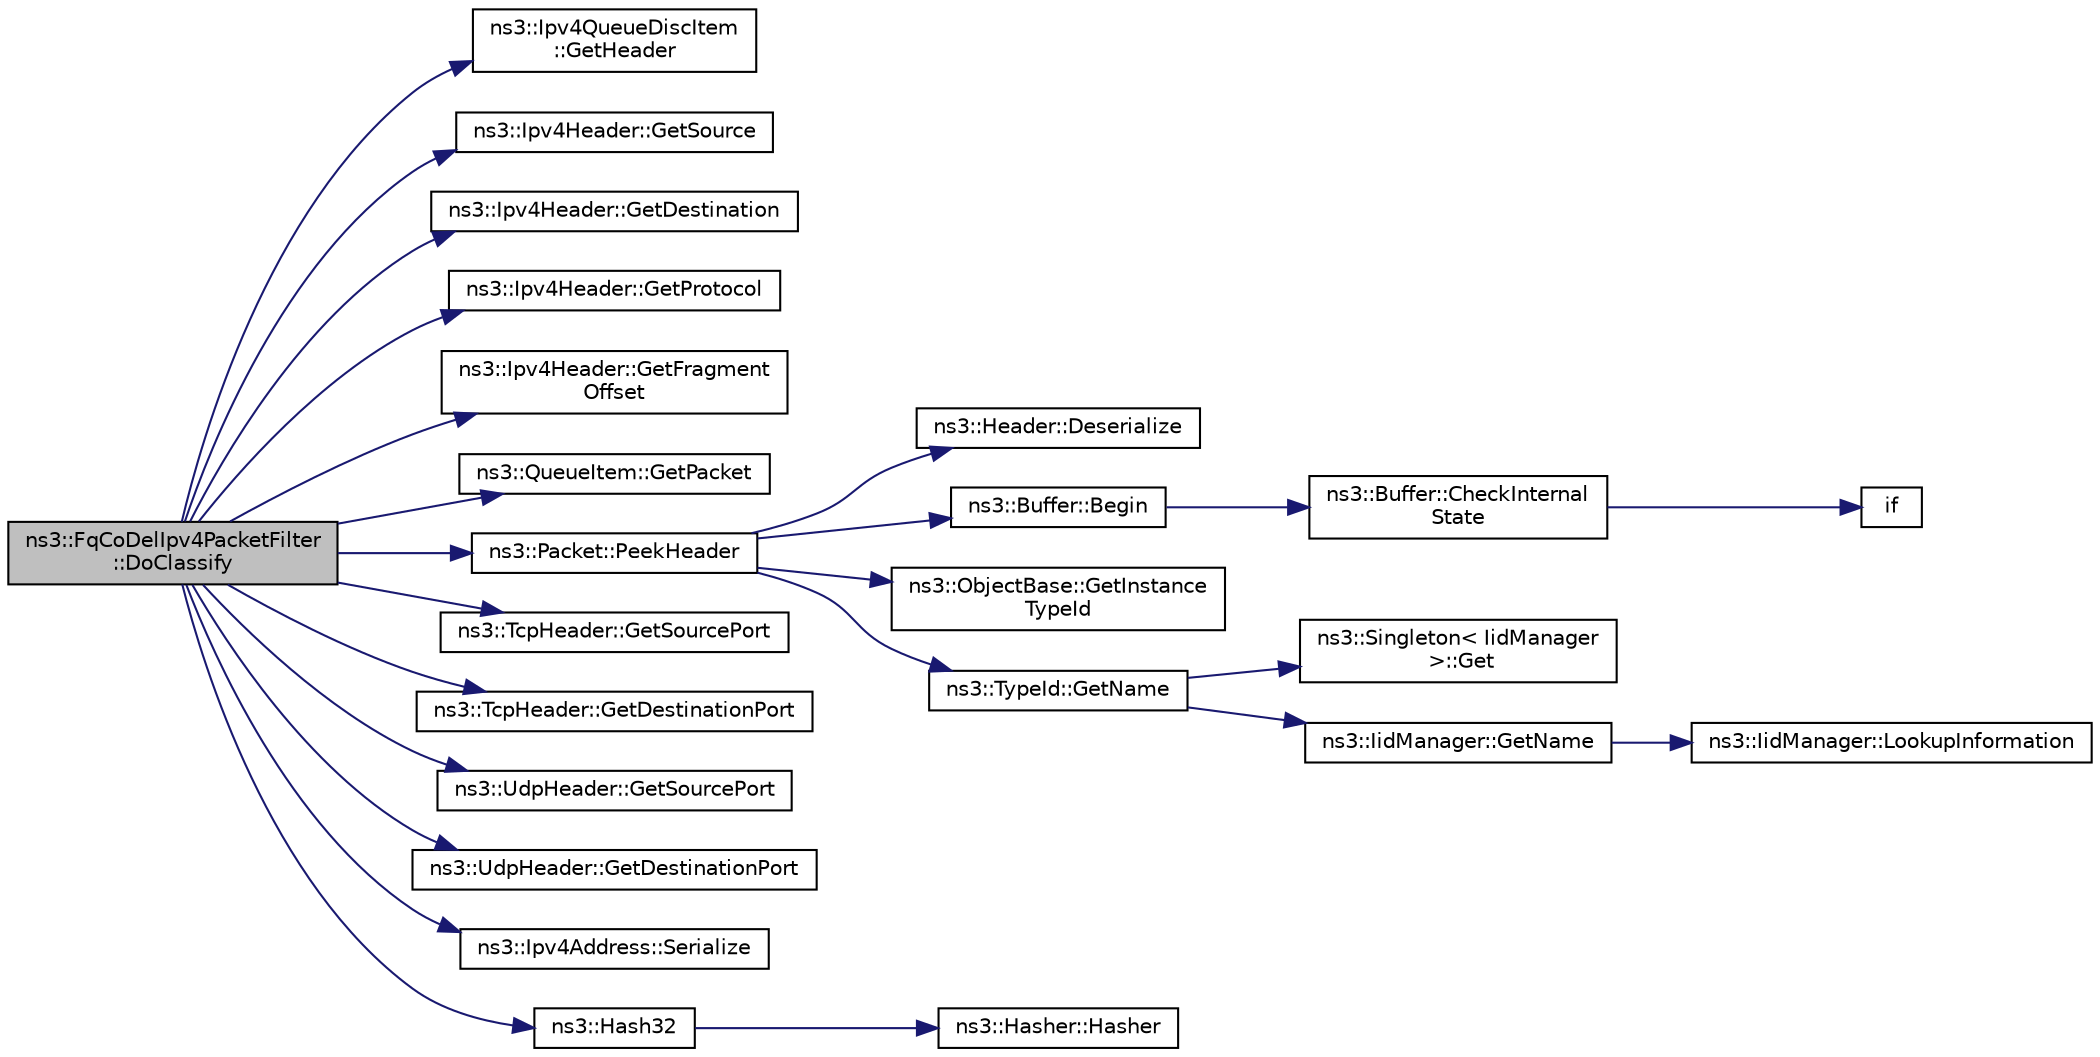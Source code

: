 digraph "ns3::FqCoDelIpv4PacketFilter::DoClassify"
{
  edge [fontname="Helvetica",fontsize="10",labelfontname="Helvetica",labelfontsize="10"];
  node [fontname="Helvetica",fontsize="10",shape=record];
  rankdir="LR";
  Node1 [label="ns3::FqCoDelIpv4PacketFilter\l::DoClassify",height=0.2,width=0.4,color="black", fillcolor="grey75", style="filled", fontcolor="black"];
  Node1 -> Node2 [color="midnightblue",fontsize="10",style="solid"];
  Node2 [label="ns3::Ipv4QueueDiscItem\l::GetHeader",height=0.2,width=0.4,color="black", fillcolor="white", style="filled",URL="$dc/d65/classns3_1_1Ipv4QueueDiscItem.html#a147949043a9565477f7526d17a58e8d6"];
  Node1 -> Node3 [color="midnightblue",fontsize="10",style="solid"];
  Node3 [label="ns3::Ipv4Header::GetSource",height=0.2,width=0.4,color="black", fillcolor="white", style="filled",URL="$d9/df1/classns3_1_1Ipv4Header.html#a350174921bb065f8f0e580d8b1dd4433"];
  Node1 -> Node4 [color="midnightblue",fontsize="10",style="solid"];
  Node4 [label="ns3::Ipv4Header::GetDestination",height=0.2,width=0.4,color="black", fillcolor="white", style="filled",URL="$d9/df1/classns3_1_1Ipv4Header.html#a6723c42237bab47f74dd3a0123a9c6d1"];
  Node1 -> Node5 [color="midnightblue",fontsize="10",style="solid"];
  Node5 [label="ns3::Ipv4Header::GetProtocol",height=0.2,width=0.4,color="black", fillcolor="white", style="filled",URL="$d9/df1/classns3_1_1Ipv4Header.html#a0d1e98db7295b31e301552155de24a91"];
  Node1 -> Node6 [color="midnightblue",fontsize="10",style="solid"];
  Node6 [label="ns3::Ipv4Header::GetFragment\lOffset",height=0.2,width=0.4,color="black", fillcolor="white", style="filled",URL="$d9/df1/classns3_1_1Ipv4Header.html#a243d60ad62409673f15783fb0b8a4f6f"];
  Node1 -> Node7 [color="midnightblue",fontsize="10",style="solid"];
  Node7 [label="ns3::QueueItem::GetPacket",height=0.2,width=0.4,color="black", fillcolor="white", style="filled",URL="$de/d7b/classns3_1_1QueueItem.html#aa8c2a59b1600fa2cee783867704f9cce"];
  Node1 -> Node8 [color="midnightblue",fontsize="10",style="solid"];
  Node8 [label="ns3::Packet::PeekHeader",height=0.2,width=0.4,color="black", fillcolor="white", style="filled",URL="$dd/d7a/classns3_1_1Packet.html#aadc63487bea70945c418f4c3e9b81964",tooltip="Deserialize but does not remove the header from the internal buffer. s This method invokes Header::De..."];
  Node8 -> Node9 [color="midnightblue",fontsize="10",style="solid"];
  Node9 [label="ns3::Header::Deserialize",height=0.2,width=0.4,color="black", fillcolor="white", style="filled",URL="$d6/dae/classns3_1_1Header.html#a78be9400bb66b2a8543606f395ef5396"];
  Node8 -> Node10 [color="midnightblue",fontsize="10",style="solid"];
  Node10 [label="ns3::Buffer::Begin",height=0.2,width=0.4,color="black", fillcolor="white", style="filled",URL="$da/d85/classns3_1_1Buffer.html#a893d4bf50df13e730b6cd0fda91b967f"];
  Node10 -> Node11 [color="midnightblue",fontsize="10",style="solid"];
  Node11 [label="ns3::Buffer::CheckInternal\lState",height=0.2,width=0.4,color="black", fillcolor="white", style="filled",URL="$da/d85/classns3_1_1Buffer.html#a6202ce7f1ecc1fc7a14cc13017375d14",tooltip="Checks the internal buffer structures consistency. "];
  Node11 -> Node12 [color="midnightblue",fontsize="10",style="solid"];
  Node12 [label="if",height=0.2,width=0.4,color="black", fillcolor="white", style="filled",URL="$d8/d0e/loss__ITU1238_8m.html#a419d895abe1313c35fa353c93802647e"];
  Node8 -> Node13 [color="midnightblue",fontsize="10",style="solid"];
  Node13 [label="ns3::ObjectBase::GetInstance\lTypeId",height=0.2,width=0.4,color="black", fillcolor="white", style="filled",URL="$d2/dac/classns3_1_1ObjectBase.html#abe5b43a6f5b99a92a4c3122db31f06fb"];
  Node8 -> Node14 [color="midnightblue",fontsize="10",style="solid"];
  Node14 [label="ns3::TypeId::GetName",height=0.2,width=0.4,color="black", fillcolor="white", style="filled",URL="$d6/d11/classns3_1_1TypeId.html#aa3c41c79ae428b3cb396a9c6bb3ef314"];
  Node14 -> Node15 [color="midnightblue",fontsize="10",style="solid"];
  Node15 [label="ns3::Singleton\< IidManager\l \>::Get",height=0.2,width=0.4,color="black", fillcolor="white", style="filled",URL="$d8/d77/classns3_1_1Singleton.html#a80a2cd3c25a27ea72add7a9f7a141ffa"];
  Node14 -> Node16 [color="midnightblue",fontsize="10",style="solid"];
  Node16 [label="ns3::IidManager::GetName",height=0.2,width=0.4,color="black", fillcolor="white", style="filled",URL="$d4/d1c/classns3_1_1IidManager.html#a5d68d0f0f44594dcdec239dbdb5bf53c"];
  Node16 -> Node17 [color="midnightblue",fontsize="10",style="solid"];
  Node17 [label="ns3::IidManager::LookupInformation",height=0.2,width=0.4,color="black", fillcolor="white", style="filled",URL="$d4/d1c/classns3_1_1IidManager.html#a6b1f4ba2815dba27a377e8a8db2384cf"];
  Node1 -> Node18 [color="midnightblue",fontsize="10",style="solid"];
  Node18 [label="ns3::TcpHeader::GetSourcePort",height=0.2,width=0.4,color="black", fillcolor="white", style="filled",URL="$d0/d46/classns3_1_1TcpHeader.html#a3300d2c712ce38896520f12f185542cb",tooltip="Get the source port. "];
  Node1 -> Node19 [color="midnightblue",fontsize="10",style="solid"];
  Node19 [label="ns3::TcpHeader::GetDestinationPort",height=0.2,width=0.4,color="black", fillcolor="white", style="filled",URL="$d0/d46/classns3_1_1TcpHeader.html#ae974488dcfbd68c5b99a731d8fe63771",tooltip="Get the destination port. "];
  Node1 -> Node20 [color="midnightblue",fontsize="10",style="solid"];
  Node20 [label="ns3::UdpHeader::GetSourcePort",height=0.2,width=0.4,color="black", fillcolor="white", style="filled",URL="$d3/dc4/classns3_1_1UdpHeader.html#a997d3bd61676248306f932b270c9f9ce"];
  Node1 -> Node21 [color="midnightblue",fontsize="10",style="solid"];
  Node21 [label="ns3::UdpHeader::GetDestinationPort",height=0.2,width=0.4,color="black", fillcolor="white", style="filled",URL="$d3/dc4/classns3_1_1UdpHeader.html#ab49d614fd7809513ad1962a34f444dd3"];
  Node1 -> Node22 [color="midnightblue",fontsize="10",style="solid"];
  Node22 [label="ns3::Ipv4Address::Serialize",height=0.2,width=0.4,color="black", fillcolor="white", style="filled",URL="$de/d55/classns3_1_1Ipv4Address.html#afa8e7c9d7347c91dfcf5dab3f4a71a2b"];
  Node1 -> Node23 [color="midnightblue",fontsize="10",style="solid"];
  Node23 [label="ns3::Hash32",height=0.2,width=0.4,color="black", fillcolor="white", style="filled",URL="$d7/d3b/group__hash.html#ga7245e12aa78a81c7d008dd8fba67aeb4"];
  Node23 -> Node24 [color="midnightblue",fontsize="10",style="solid"];
  Node24 [label="ns3::Hasher::Hasher",height=0.2,width=0.4,color="black", fillcolor="white", style="filled",URL="$d3/dea/classns3_1_1Hasher.html#a137fd6ecd2281f201369ea8880934e71"];
}

